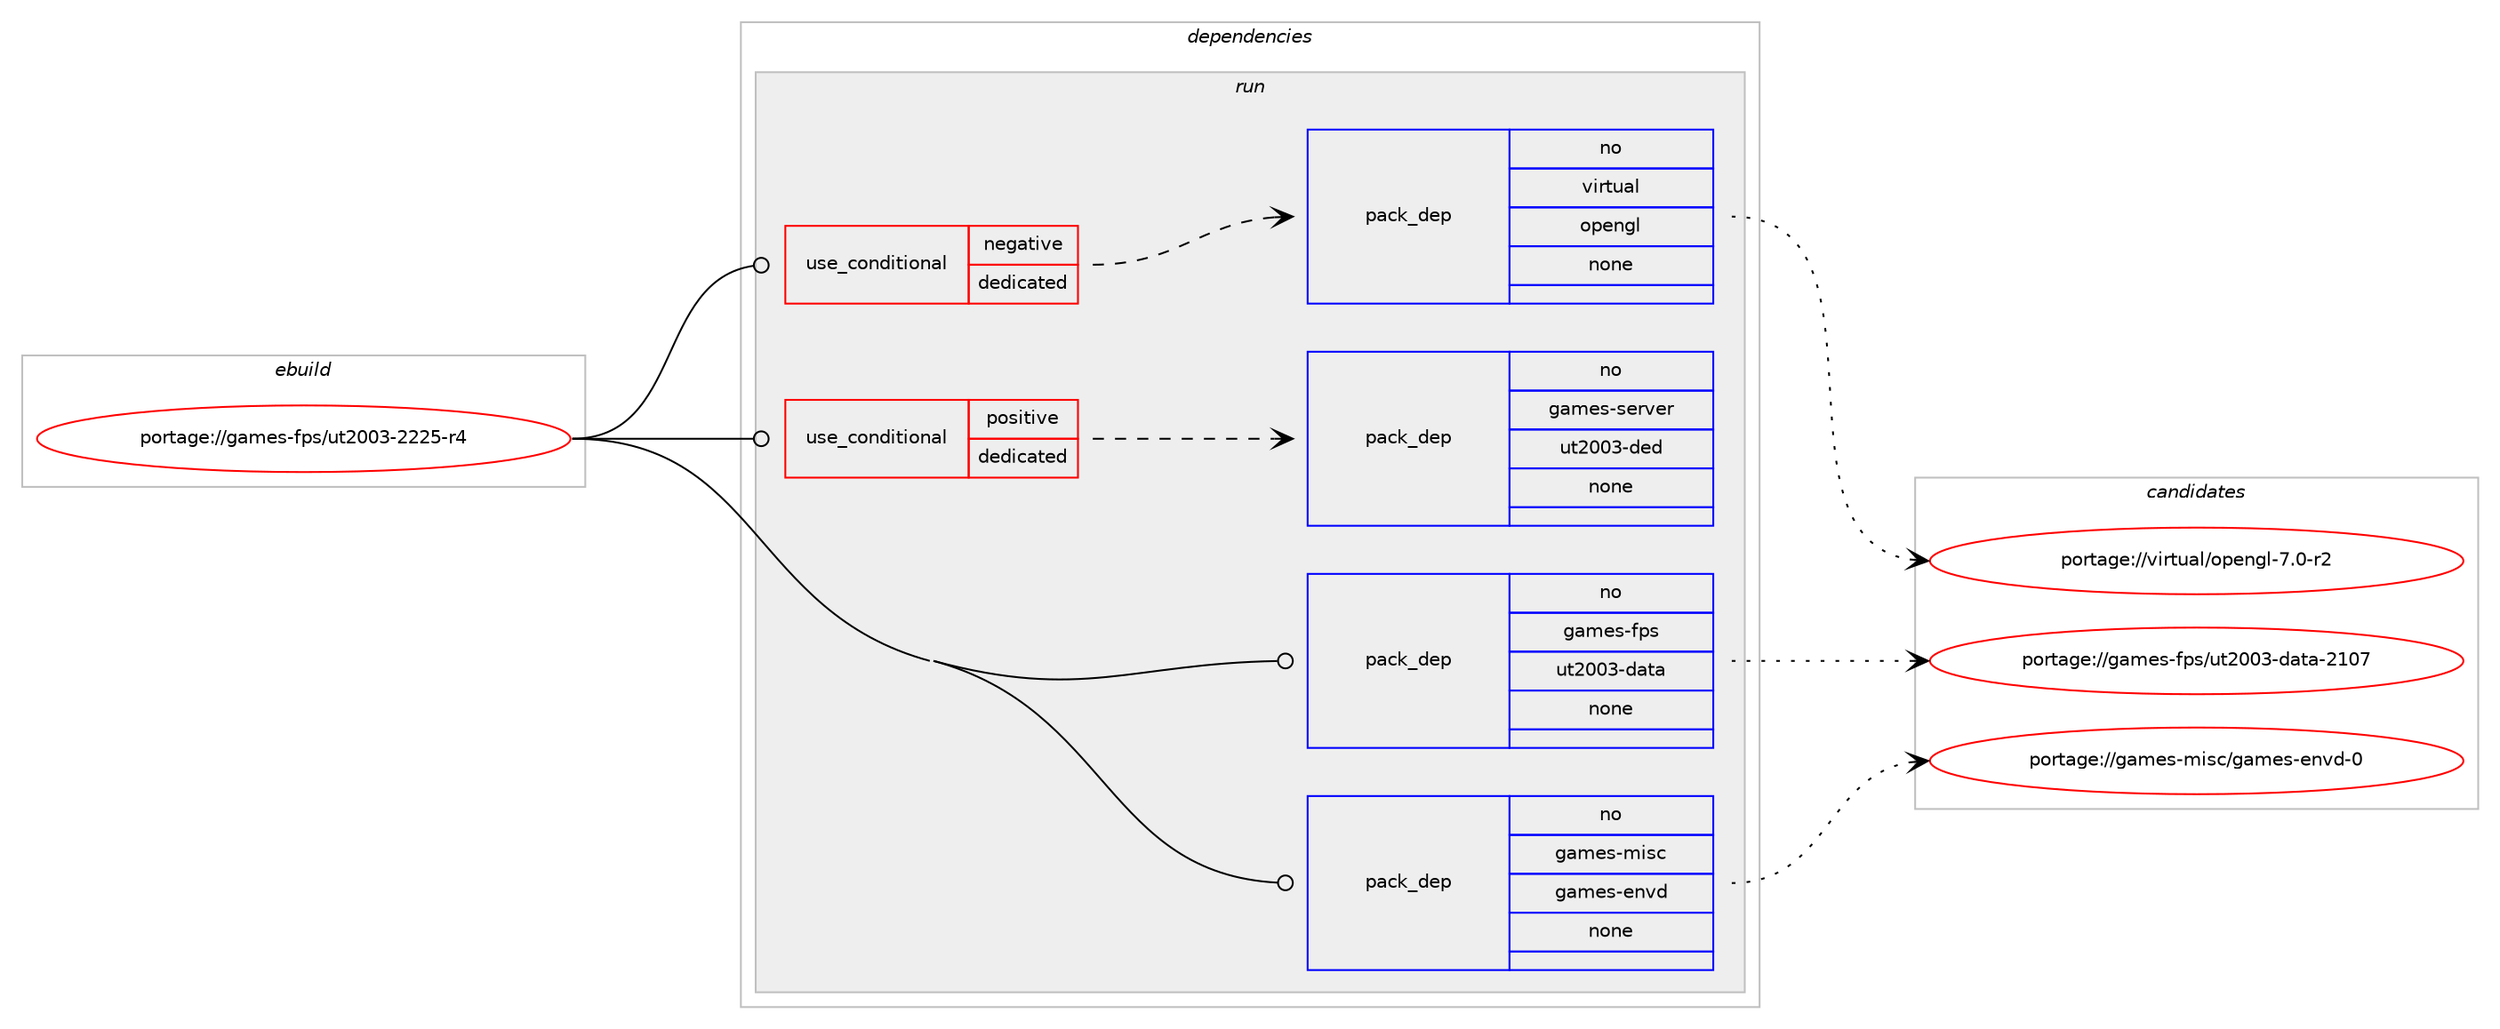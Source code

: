digraph prolog {

# *************
# Graph options
# *************

newrank=true;
concentrate=true;
compound=true;
graph [rankdir=LR,fontname=Helvetica,fontsize=10,ranksep=1.5];#, ranksep=2.5, nodesep=0.2];
edge  [arrowhead=vee];
node  [fontname=Helvetica,fontsize=10];

# **********
# The ebuild
# **********

subgraph cluster_leftcol {
color=gray;
rank=same;
label=<<i>ebuild</i>>;
id [label="portage://games-fps/ut2003-2225-r4", color=red, width=4, href="../games-fps/ut2003-2225-r4.svg"];
}

# ****************
# The dependencies
# ****************

subgraph cluster_midcol {
color=gray;
label=<<i>dependencies</i>>;
subgraph cluster_compile {
fillcolor="#eeeeee";
style=filled;
label=<<i>compile</i>>;
}
subgraph cluster_compileandrun {
fillcolor="#eeeeee";
style=filled;
label=<<i>compile and run</i>>;
}
subgraph cluster_run {
fillcolor="#eeeeee";
style=filled;
label=<<i>run</i>>;
subgraph cond73388 {
dependency273729 [label=<<TABLE BORDER="0" CELLBORDER="1" CELLSPACING="0" CELLPADDING="4"><TR><TD ROWSPAN="3" CELLPADDING="10">use_conditional</TD></TR><TR><TD>negative</TD></TR><TR><TD>dedicated</TD></TR></TABLE>>, shape=none, color=red];
subgraph pack196367 {
dependency273730 [label=<<TABLE BORDER="0" CELLBORDER="1" CELLSPACING="0" CELLPADDING="4" WIDTH="220"><TR><TD ROWSPAN="6" CELLPADDING="30">pack_dep</TD></TR><TR><TD WIDTH="110">no</TD></TR><TR><TD>virtual</TD></TR><TR><TD>opengl</TD></TR><TR><TD>none</TD></TR><TR><TD></TD></TR></TABLE>>, shape=none, color=blue];
}
dependency273729:e -> dependency273730:w [weight=20,style="dashed",arrowhead="vee"];
}
id:e -> dependency273729:w [weight=20,style="solid",arrowhead="odot"];
subgraph cond73389 {
dependency273731 [label=<<TABLE BORDER="0" CELLBORDER="1" CELLSPACING="0" CELLPADDING="4"><TR><TD ROWSPAN="3" CELLPADDING="10">use_conditional</TD></TR><TR><TD>positive</TD></TR><TR><TD>dedicated</TD></TR></TABLE>>, shape=none, color=red];
subgraph pack196368 {
dependency273732 [label=<<TABLE BORDER="0" CELLBORDER="1" CELLSPACING="0" CELLPADDING="4" WIDTH="220"><TR><TD ROWSPAN="6" CELLPADDING="30">pack_dep</TD></TR><TR><TD WIDTH="110">no</TD></TR><TR><TD>games-server</TD></TR><TR><TD>ut2003-ded</TD></TR><TR><TD>none</TD></TR><TR><TD></TD></TR></TABLE>>, shape=none, color=blue];
}
dependency273731:e -> dependency273732:w [weight=20,style="dashed",arrowhead="vee"];
}
id:e -> dependency273731:w [weight=20,style="solid",arrowhead="odot"];
subgraph pack196369 {
dependency273733 [label=<<TABLE BORDER="0" CELLBORDER="1" CELLSPACING="0" CELLPADDING="4" WIDTH="220"><TR><TD ROWSPAN="6" CELLPADDING="30">pack_dep</TD></TR><TR><TD WIDTH="110">no</TD></TR><TR><TD>games-fps</TD></TR><TR><TD>ut2003-data</TD></TR><TR><TD>none</TD></TR><TR><TD></TD></TR></TABLE>>, shape=none, color=blue];
}
id:e -> dependency273733:w [weight=20,style="solid",arrowhead="odot"];
subgraph pack196370 {
dependency273734 [label=<<TABLE BORDER="0" CELLBORDER="1" CELLSPACING="0" CELLPADDING="4" WIDTH="220"><TR><TD ROWSPAN="6" CELLPADDING="30">pack_dep</TD></TR><TR><TD WIDTH="110">no</TD></TR><TR><TD>games-misc</TD></TR><TR><TD>games-envd</TD></TR><TR><TD>none</TD></TR><TR><TD></TD></TR></TABLE>>, shape=none, color=blue];
}
id:e -> dependency273734:w [weight=20,style="solid",arrowhead="odot"];
}
}

# **************
# The candidates
# **************

subgraph cluster_choices {
rank=same;
color=gray;
label=<<i>candidates</i>>;

subgraph choice196367 {
color=black;
nodesep=1;
choiceportage1181051141161179710847111112101110103108455546484511450 [label="portage://virtual/opengl-7.0-r2", color=red, width=4,href="../virtual/opengl-7.0-r2.svg"];
dependency273730:e -> choiceportage1181051141161179710847111112101110103108455546484511450:w [style=dotted,weight="100"];
}
subgraph choice196368 {
color=black;
nodesep=1;
}
subgraph choice196369 {
color=black;
nodesep=1;
choiceportage103971091011154510211211547117116504848514510097116974550494855 [label="portage://games-fps/ut2003-data-2107", color=red, width=4,href="../games-fps/ut2003-data-2107.svg"];
dependency273733:e -> choiceportage103971091011154510211211547117116504848514510097116974550494855:w [style=dotted,weight="100"];
}
subgraph choice196370 {
color=black;
nodesep=1;
choiceportage1039710910111545109105115994710397109101115451011101181004548 [label="portage://games-misc/games-envd-0", color=red, width=4,href="../games-misc/games-envd-0.svg"];
dependency273734:e -> choiceportage1039710910111545109105115994710397109101115451011101181004548:w [style=dotted,weight="100"];
}
}

}
